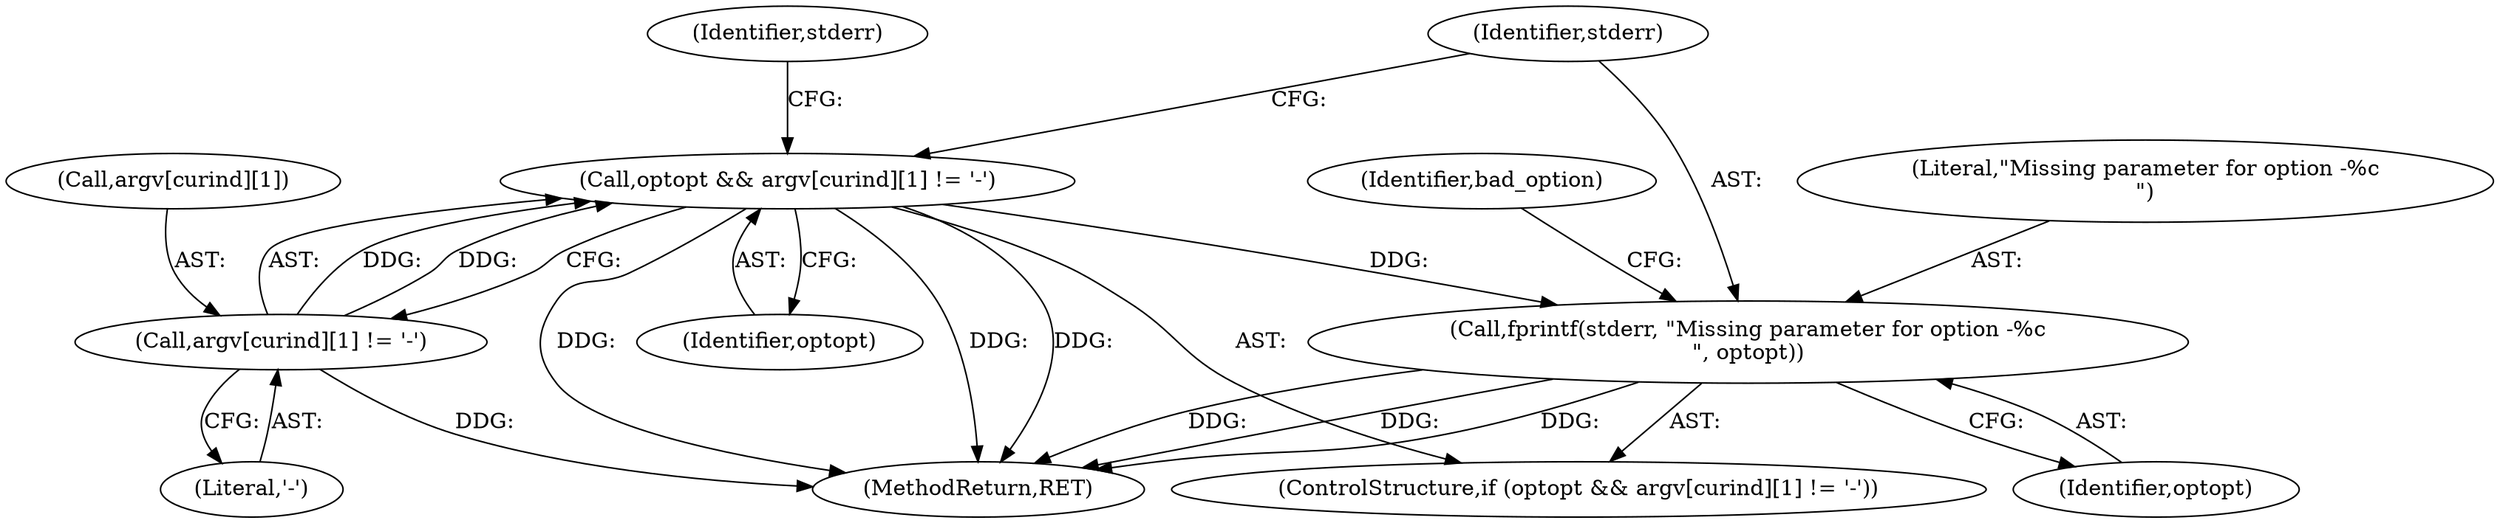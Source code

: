 digraph "0_keepalived_04f2d32871bb3b11d7dc024039952f2fe2750306@API" {
"1000696" [label="(Call,fprintf(stderr, \"Missing parameter for option -%c\n\", optopt))"];
"1000687" [label="(Call,optopt && argv[curind][1] != '-')"];
"1000689" [label="(Call,argv[curind][1] != '-')"];
"1000696" [label="(Call,fprintf(stderr, \"Missing parameter for option -%c\n\", optopt))"];
"1000710" [label="(Identifier,bad_option)"];
"1000702" [label="(Identifier,stderr)"];
"1000697" [label="(Identifier,stderr)"];
"1000689" [label="(Call,argv[curind][1] != '-')"];
"1000695" [label="(Literal,'-')"];
"1000688" [label="(Identifier,optopt)"];
"1000690" [label="(Call,argv[curind][1])"];
"1000687" [label="(Call,optopt && argv[curind][1] != '-')"];
"1000698" [label="(Literal,\"Missing parameter for option -%c\n\")"];
"1000699" [label="(Identifier,optopt)"];
"1000686" [label="(ControlStructure,if (optopt && argv[curind][1] != '-'))"];
"1000745" [label="(MethodReturn,RET)"];
"1000696" -> "1000686"  [label="AST: "];
"1000696" -> "1000699"  [label="CFG: "];
"1000697" -> "1000696"  [label="AST: "];
"1000698" -> "1000696"  [label="AST: "];
"1000699" -> "1000696"  [label="AST: "];
"1000710" -> "1000696"  [label="CFG: "];
"1000696" -> "1000745"  [label="DDG: "];
"1000696" -> "1000745"  [label="DDG: "];
"1000696" -> "1000745"  [label="DDG: "];
"1000687" -> "1000696"  [label="DDG: "];
"1000687" -> "1000686"  [label="AST: "];
"1000687" -> "1000688"  [label="CFG: "];
"1000687" -> "1000689"  [label="CFG: "];
"1000688" -> "1000687"  [label="AST: "];
"1000689" -> "1000687"  [label="AST: "];
"1000697" -> "1000687"  [label="CFG: "];
"1000702" -> "1000687"  [label="CFG: "];
"1000687" -> "1000745"  [label="DDG: "];
"1000687" -> "1000745"  [label="DDG: "];
"1000687" -> "1000745"  [label="DDG: "];
"1000689" -> "1000687"  [label="DDG: "];
"1000689" -> "1000687"  [label="DDG: "];
"1000689" -> "1000695"  [label="CFG: "];
"1000690" -> "1000689"  [label="AST: "];
"1000695" -> "1000689"  [label="AST: "];
"1000689" -> "1000745"  [label="DDG: "];
}
